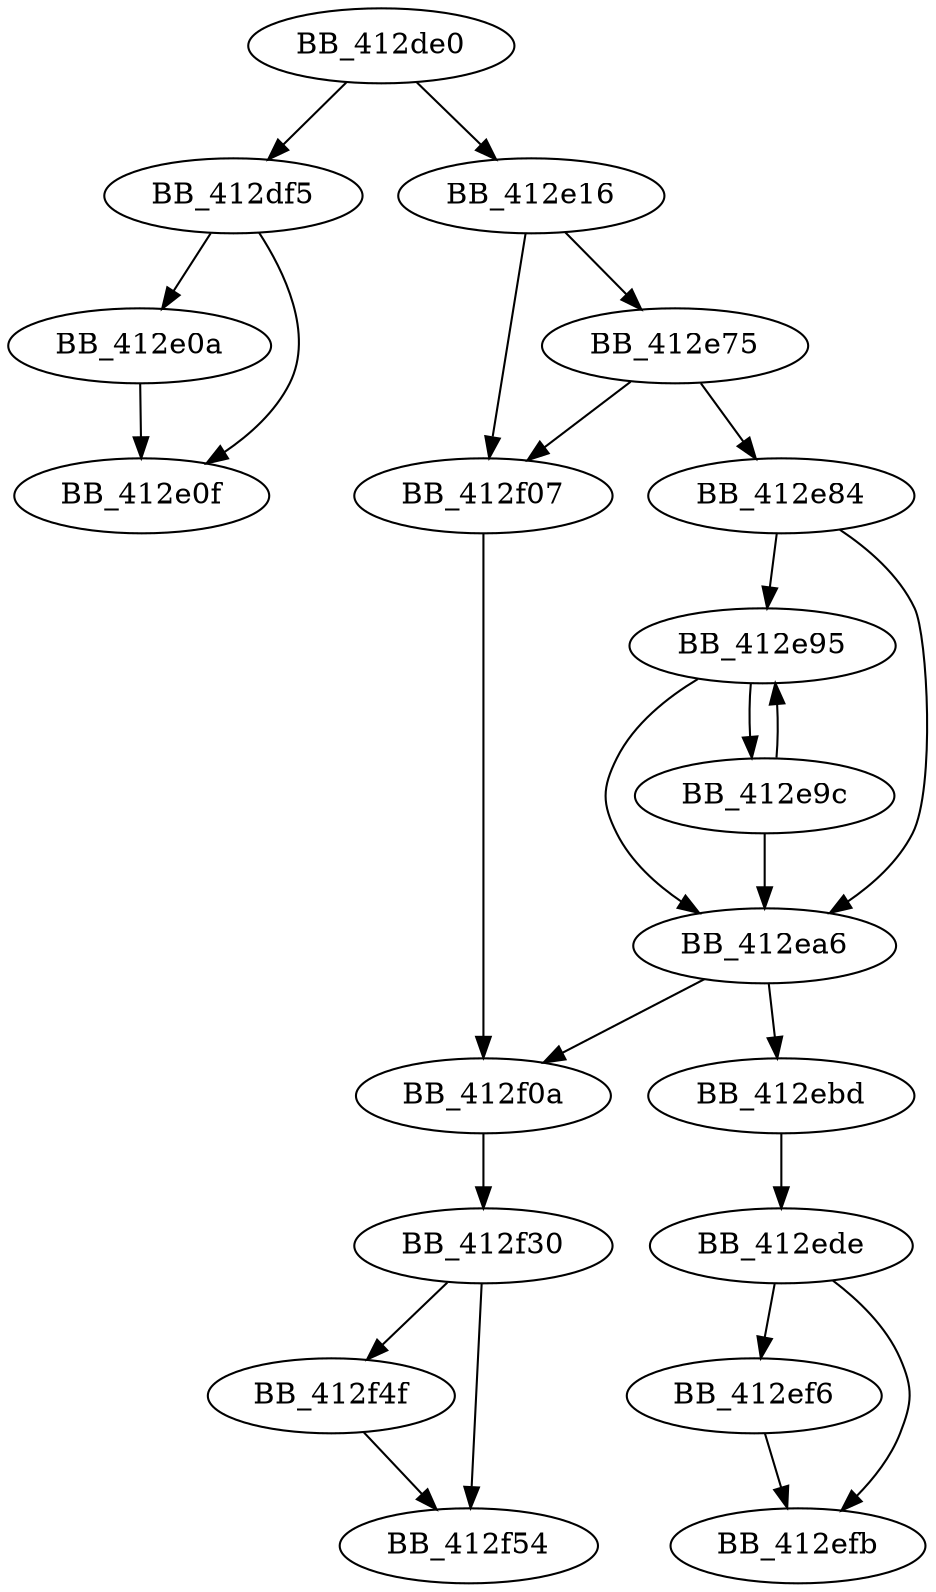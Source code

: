 DiGraph sub_412DE0{
BB_412de0->BB_412df5
BB_412de0->BB_412e16
BB_412df5->BB_412e0a
BB_412df5->BB_412e0f
BB_412e0a->BB_412e0f
BB_412e16->BB_412e75
BB_412e16->BB_412f07
BB_412e75->BB_412e84
BB_412e75->BB_412f07
BB_412e84->BB_412e95
BB_412e84->BB_412ea6
BB_412e95->BB_412e9c
BB_412e95->BB_412ea6
BB_412e9c->BB_412e95
BB_412e9c->BB_412ea6
BB_412ea6->BB_412ebd
BB_412ea6->BB_412f0a
BB_412ebd->BB_412ede
BB_412ede->BB_412ef6
BB_412ede->BB_412efb
BB_412ef6->BB_412efb
BB_412f07->BB_412f0a
BB_412f0a->BB_412f30
BB_412f30->BB_412f4f
BB_412f30->BB_412f54
BB_412f4f->BB_412f54
}
